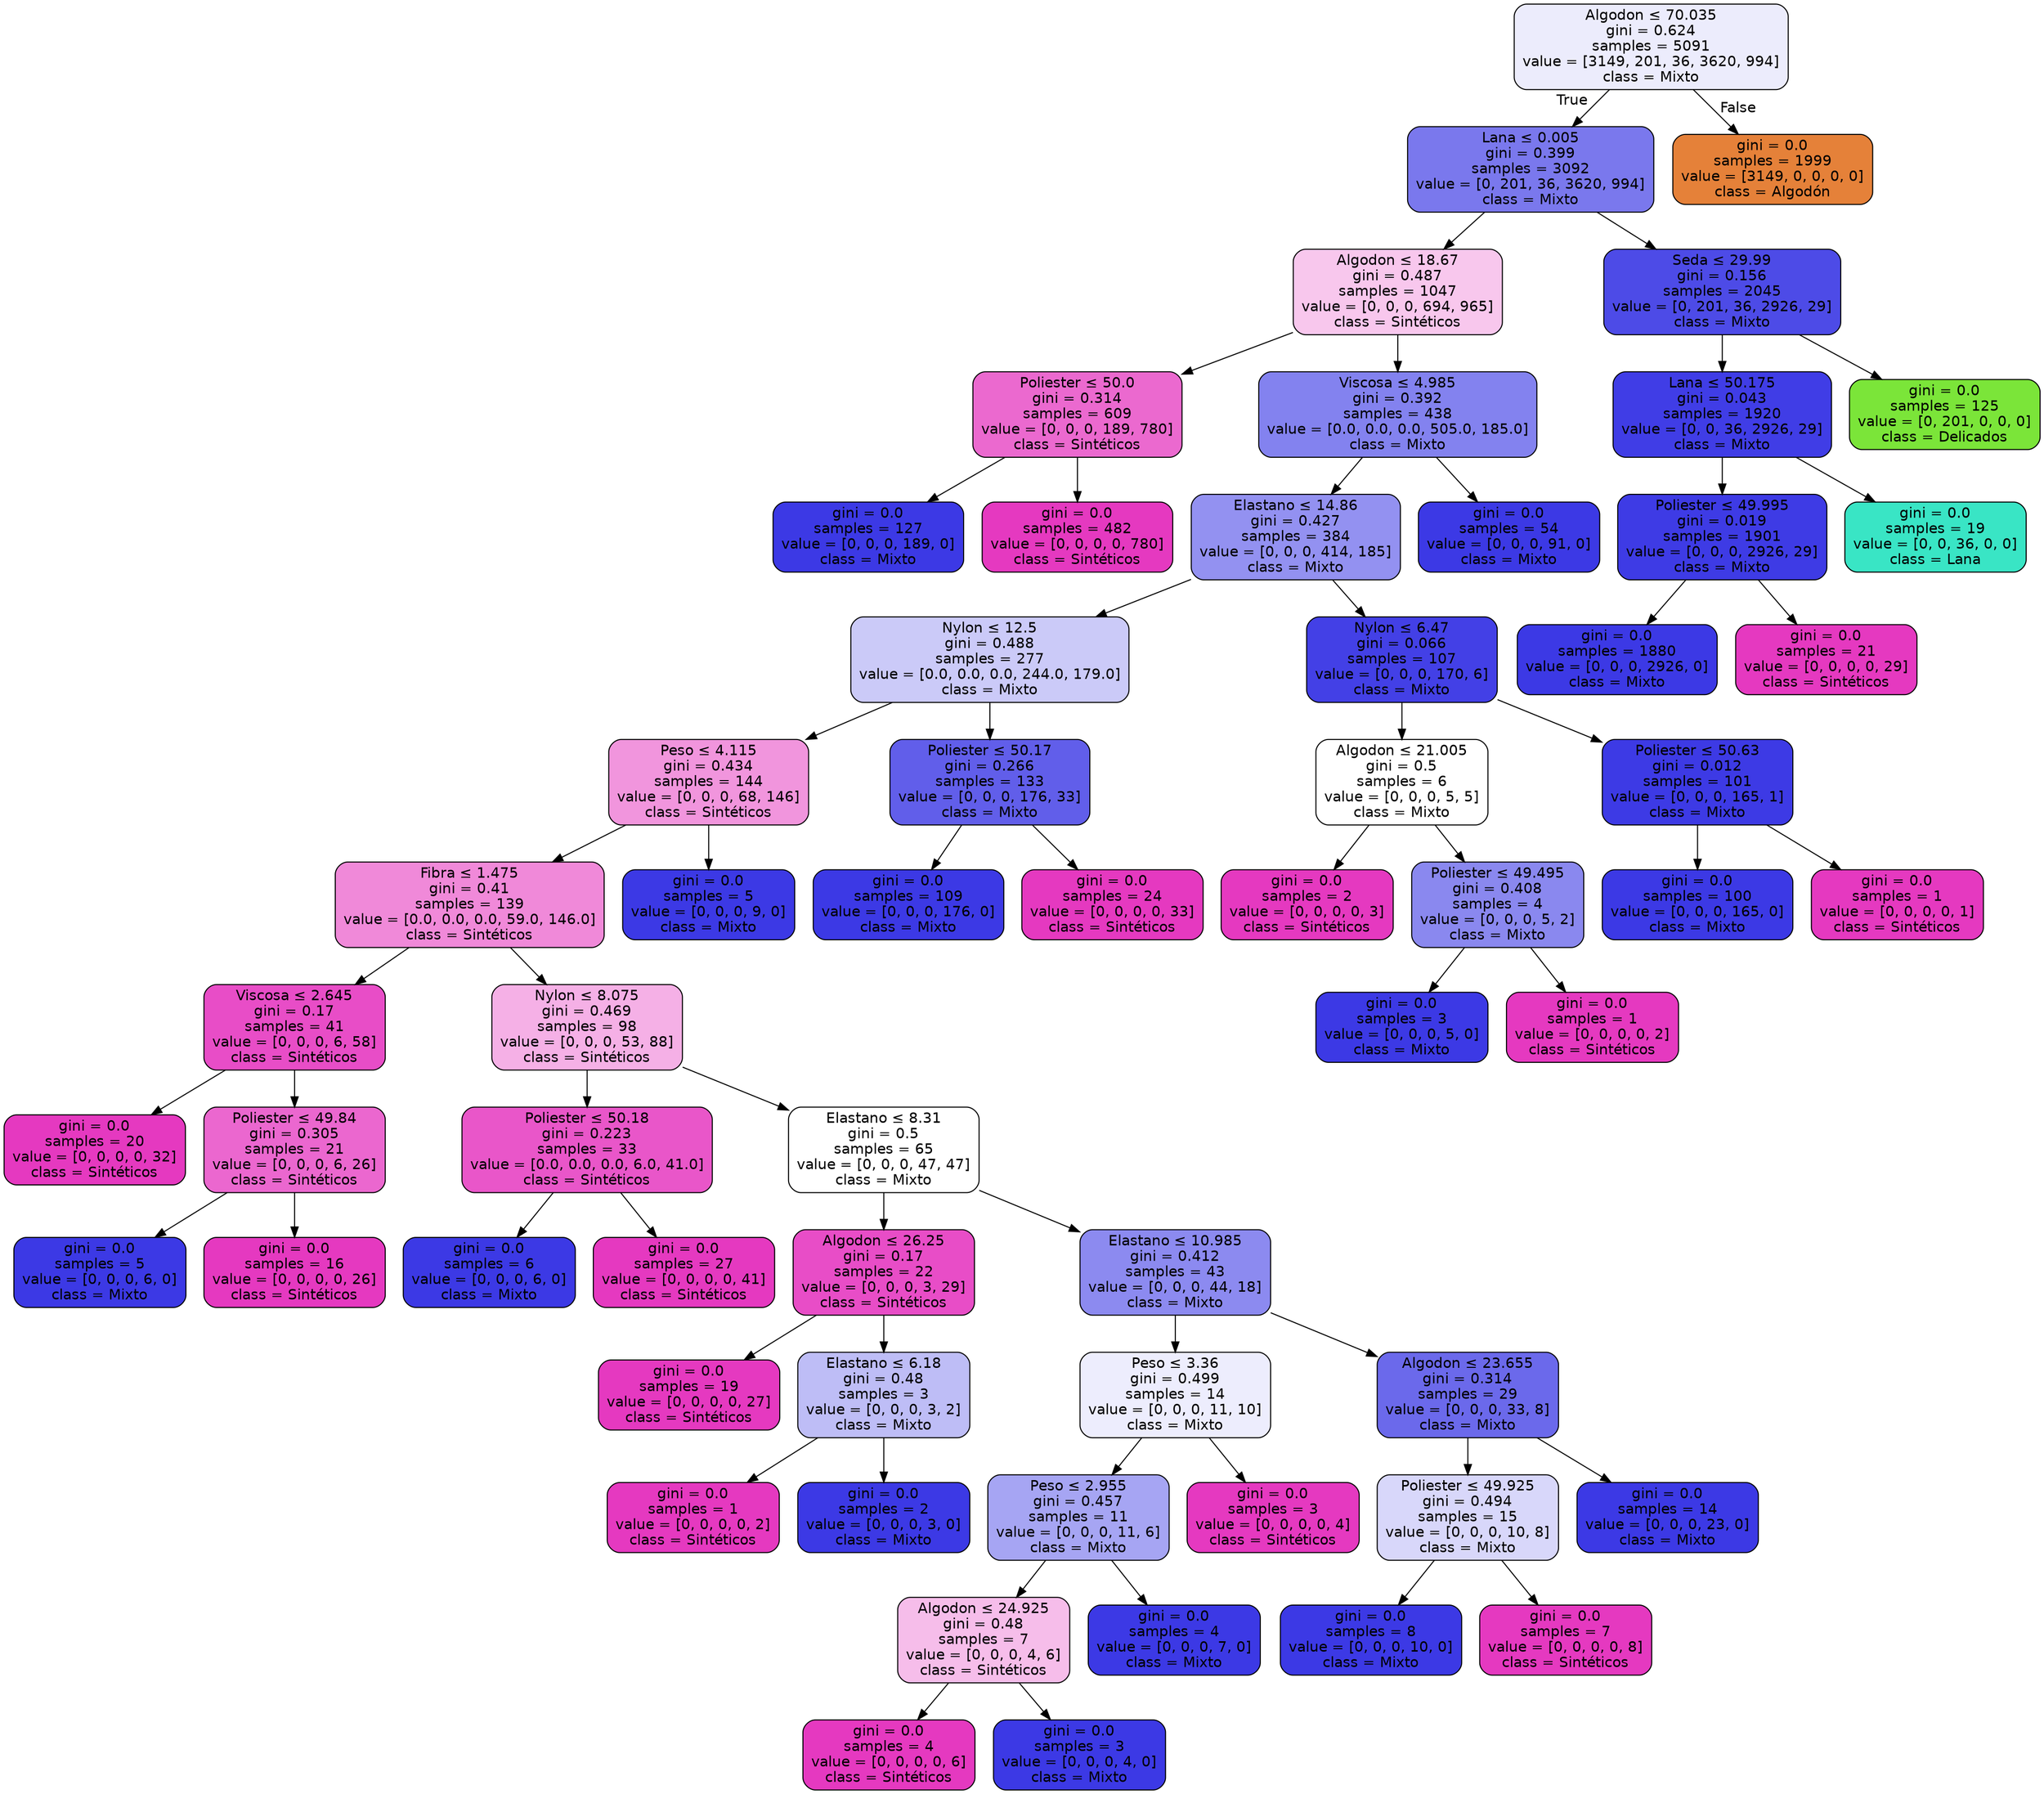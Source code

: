 digraph Tree {
node [shape=box, style="filled, rounded", color="black", fontname="helvetica"] ;
edge [fontname="helvetica"] ;
0 [label=<Algodon &le; 70.035<br/>gini = 0.624<br/>samples = 5091<br/>value = [3149, 201, 36, 3620, 994]<br/>class = Mixto>, fillcolor="#ececfc"] ;
1 [label=<Lana &le; 0.005<br/>gini = 0.399<br/>samples = 3092<br/>value = [0, 201, 36, 3620, 994]<br/>class = Mixto>, fillcolor="#7a78ed"] ;
0 -> 1 [labeldistance=2.5, labelangle=45, headlabel="True"] ;
2 [label=<Algodon &le; 18.67<br/>gini = 0.487<br/>samples = 1047<br/>value = [0, 0, 0, 694, 965]<br/>class = Sintéticos>, fillcolor="#f8c7ed"] ;
1 -> 2 ;
3 [label=<Poliester &le; 50.0<br/>gini = 0.314<br/>samples = 609<br/>value = [0, 0, 0, 189, 780]<br/>class = Sintéticos>, fillcolor="#eb69cf"] ;
2 -> 3 ;
4 [label=<gini = 0.0<br/>samples = 127<br/>value = [0, 0, 0, 189, 0]<br/>class = Mixto>, fillcolor="#3c39e5"] ;
3 -> 4 ;
5 [label=<gini = 0.0<br/>samples = 482<br/>value = [0, 0, 0, 0, 780]<br/>class = Sintéticos>, fillcolor="#e539c0"] ;
3 -> 5 ;
6 [label=<Viscosa &le; 4.985<br/>gini = 0.392<br/>samples = 438<br/>value = [0.0, 0.0, 0.0, 505.0, 185.0]<br/>class = Mixto>, fillcolor="#8382ef"] ;
2 -> 6 ;
7 [label=<Elastano &le; 14.86<br/>gini = 0.427<br/>samples = 384<br/>value = [0, 0, 0, 414, 185]<br/>class = Mixto>, fillcolor="#9391f1"] ;
6 -> 7 ;
8 [label=<Nylon &le; 12.5<br/>gini = 0.488<br/>samples = 277<br/>value = [0.0, 0.0, 0.0, 244.0, 179.0]<br/>class = Mixto>, fillcolor="#cbcaf8"] ;
7 -> 8 ;
9 [label=<Peso &le; 4.115<br/>gini = 0.434<br/>samples = 144<br/>value = [0, 0, 0, 68, 146]<br/>class = Sintéticos>, fillcolor="#f195dd"] ;
8 -> 9 ;
10 [label=<Fibra &le; 1.475<br/>gini = 0.41<br/>samples = 139<br/>value = [0.0, 0.0, 0.0, 59.0, 146.0]<br/>class = Sintéticos>, fillcolor="#f089d9"] ;
9 -> 10 ;
11 [label=<Viscosa &le; 2.645<br/>gini = 0.17<br/>samples = 41<br/>value = [0, 0, 0, 6, 58]<br/>class = Sintéticos>, fillcolor="#e84dc7"] ;
10 -> 11 ;
12 [label=<gini = 0.0<br/>samples = 20<br/>value = [0, 0, 0, 0, 32]<br/>class = Sintéticos>, fillcolor="#e539c0"] ;
11 -> 12 ;
13 [label=<Poliester &le; 49.84<br/>gini = 0.305<br/>samples = 21<br/>value = [0, 0, 0, 6, 26]<br/>class = Sintéticos>, fillcolor="#eb67cf"] ;
11 -> 13 ;
14 [label=<gini = 0.0<br/>samples = 5<br/>value = [0, 0, 0, 6, 0]<br/>class = Mixto>, fillcolor="#3c39e5"] ;
13 -> 14 ;
15 [label=<gini = 0.0<br/>samples = 16<br/>value = [0, 0, 0, 0, 26]<br/>class = Sintéticos>, fillcolor="#e539c0"] ;
13 -> 15 ;
16 [label=<Nylon &le; 8.075<br/>gini = 0.469<br/>samples = 98<br/>value = [0, 0, 0, 53, 88]<br/>class = Sintéticos>, fillcolor="#f5b0e6"] ;
10 -> 16 ;
17 [label=<Poliester &le; 50.18<br/>gini = 0.223<br/>samples = 33<br/>value = [0.0, 0.0, 0.0, 6.0, 41.0]<br/>class = Sintéticos>, fillcolor="#e956c9"] ;
16 -> 17 ;
18 [label=<gini = 0.0<br/>samples = 6<br/>value = [0, 0, 0, 6, 0]<br/>class = Mixto>, fillcolor="#3c39e5"] ;
17 -> 18 ;
19 [label=<gini = 0.0<br/>samples = 27<br/>value = [0, 0, 0, 0, 41]<br/>class = Sintéticos>, fillcolor="#e539c0"] ;
17 -> 19 ;
20 [label=<Elastano &le; 8.31<br/>gini = 0.5<br/>samples = 65<br/>value = [0, 0, 0, 47, 47]<br/>class = Mixto>, fillcolor="#ffffff"] ;
16 -> 20 ;
21 [label=<Algodon &le; 26.25<br/>gini = 0.17<br/>samples = 22<br/>value = [0, 0, 0, 3, 29]<br/>class = Sintéticos>, fillcolor="#e84dc7"] ;
20 -> 21 ;
22 [label=<gini = 0.0<br/>samples = 19<br/>value = [0, 0, 0, 0, 27]<br/>class = Sintéticos>, fillcolor="#e539c0"] ;
21 -> 22 ;
23 [label=<Elastano &le; 6.18<br/>gini = 0.48<br/>samples = 3<br/>value = [0, 0, 0, 3, 2]<br/>class = Mixto>, fillcolor="#bebdf6"] ;
21 -> 23 ;
24 [label=<gini = 0.0<br/>samples = 1<br/>value = [0, 0, 0, 0, 2]<br/>class = Sintéticos>, fillcolor="#e539c0"] ;
23 -> 24 ;
25 [label=<gini = 0.0<br/>samples = 2<br/>value = [0, 0, 0, 3, 0]<br/>class = Mixto>, fillcolor="#3c39e5"] ;
23 -> 25 ;
26 [label=<Elastano &le; 10.985<br/>gini = 0.412<br/>samples = 43<br/>value = [0, 0, 0, 44, 18]<br/>class = Mixto>, fillcolor="#8c8af0"] ;
20 -> 26 ;
27 [label=<Peso &le; 3.36<br/>gini = 0.499<br/>samples = 14<br/>value = [0, 0, 0, 11, 10]<br/>class = Mixto>, fillcolor="#ededfd"] ;
26 -> 27 ;
28 [label=<Peso &le; 2.955<br/>gini = 0.457<br/>samples = 11<br/>value = [0, 0, 0, 11, 6]<br/>class = Mixto>, fillcolor="#a6a5f3"] ;
27 -> 28 ;
29 [label=<Algodon &le; 24.925<br/>gini = 0.48<br/>samples = 7<br/>value = [0, 0, 0, 4, 6]<br/>class = Sintéticos>, fillcolor="#f6bdea"] ;
28 -> 29 ;
30 [label=<gini = 0.0<br/>samples = 4<br/>value = [0, 0, 0, 0, 6]<br/>class = Sintéticos>, fillcolor="#e539c0"] ;
29 -> 30 ;
31 [label=<gini = 0.0<br/>samples = 3<br/>value = [0, 0, 0, 4, 0]<br/>class = Mixto>, fillcolor="#3c39e5"] ;
29 -> 31 ;
32 [label=<gini = 0.0<br/>samples = 4<br/>value = [0, 0, 0, 7, 0]<br/>class = Mixto>, fillcolor="#3c39e5"] ;
28 -> 32 ;
33 [label=<gini = 0.0<br/>samples = 3<br/>value = [0, 0, 0, 0, 4]<br/>class = Sintéticos>, fillcolor="#e539c0"] ;
27 -> 33 ;
34 [label=<Algodon &le; 23.655<br/>gini = 0.314<br/>samples = 29<br/>value = [0, 0, 0, 33, 8]<br/>class = Mixto>, fillcolor="#6b69eb"] ;
26 -> 34 ;
35 [label=<Poliester &le; 49.925<br/>gini = 0.494<br/>samples = 15<br/>value = [0, 0, 0, 10, 8]<br/>class = Mixto>, fillcolor="#d8d7fa"] ;
34 -> 35 ;
36 [label=<gini = 0.0<br/>samples = 8<br/>value = [0, 0, 0, 10, 0]<br/>class = Mixto>, fillcolor="#3c39e5"] ;
35 -> 36 ;
37 [label=<gini = 0.0<br/>samples = 7<br/>value = [0, 0, 0, 0, 8]<br/>class = Sintéticos>, fillcolor="#e539c0"] ;
35 -> 37 ;
38 [label=<gini = 0.0<br/>samples = 14<br/>value = [0, 0, 0, 23, 0]<br/>class = Mixto>, fillcolor="#3c39e5"] ;
34 -> 38 ;
39 [label=<gini = 0.0<br/>samples = 5<br/>value = [0, 0, 0, 9, 0]<br/>class = Mixto>, fillcolor="#3c39e5"] ;
9 -> 39 ;
40 [label=<Poliester &le; 50.17<br/>gini = 0.266<br/>samples = 133<br/>value = [0, 0, 0, 176, 33]<br/>class = Mixto>, fillcolor="#615eea"] ;
8 -> 40 ;
41 [label=<gini = 0.0<br/>samples = 109<br/>value = [0, 0, 0, 176, 0]<br/>class = Mixto>, fillcolor="#3c39e5"] ;
40 -> 41 ;
42 [label=<gini = 0.0<br/>samples = 24<br/>value = [0, 0, 0, 0, 33]<br/>class = Sintéticos>, fillcolor="#e539c0"] ;
40 -> 42 ;
43 [label=<Nylon &le; 6.47<br/>gini = 0.066<br/>samples = 107<br/>value = [0, 0, 0, 170, 6]<br/>class = Mixto>, fillcolor="#4340e6"] ;
7 -> 43 ;
44 [label=<Algodon &le; 21.005<br/>gini = 0.5<br/>samples = 6<br/>value = [0, 0, 0, 5, 5]<br/>class = Mixto>, fillcolor="#ffffff"] ;
43 -> 44 ;
45 [label=<gini = 0.0<br/>samples = 2<br/>value = [0, 0, 0, 0, 3]<br/>class = Sintéticos>, fillcolor="#e539c0"] ;
44 -> 45 ;
46 [label=<Poliester &le; 49.495<br/>gini = 0.408<br/>samples = 4<br/>value = [0, 0, 0, 5, 2]<br/>class = Mixto>, fillcolor="#8a88ef"] ;
44 -> 46 ;
47 [label=<gini = 0.0<br/>samples = 3<br/>value = [0, 0, 0, 5, 0]<br/>class = Mixto>, fillcolor="#3c39e5"] ;
46 -> 47 ;
48 [label=<gini = 0.0<br/>samples = 1<br/>value = [0, 0, 0, 0, 2]<br/>class = Sintéticos>, fillcolor="#e539c0"] ;
46 -> 48 ;
49 [label=<Poliester &le; 50.63<br/>gini = 0.012<br/>samples = 101<br/>value = [0, 0, 0, 165, 1]<br/>class = Mixto>, fillcolor="#3d3ae5"] ;
43 -> 49 ;
50 [label=<gini = 0.0<br/>samples = 100<br/>value = [0, 0, 0, 165, 0]<br/>class = Mixto>, fillcolor="#3c39e5"] ;
49 -> 50 ;
51 [label=<gini = 0.0<br/>samples = 1<br/>value = [0, 0, 0, 0, 1]<br/>class = Sintéticos>, fillcolor="#e539c0"] ;
49 -> 51 ;
52 [label=<gini = 0.0<br/>samples = 54<br/>value = [0, 0, 0, 91, 0]<br/>class = Mixto>, fillcolor="#3c39e5"] ;
6 -> 52 ;
53 [label=<Seda &le; 29.99<br/>gini = 0.156<br/>samples = 2045<br/>value = [0, 201, 36, 2926, 29]<br/>class = Mixto>, fillcolor="#4d4be7"] ;
1 -> 53 ;
54 [label=<Lana &le; 50.175<br/>gini = 0.043<br/>samples = 1920<br/>value = [0, 0, 36, 2926, 29]<br/>class = Mixto>, fillcolor="#403de6"] ;
53 -> 54 ;
55 [label=<Poliester &le; 49.995<br/>gini = 0.019<br/>samples = 1901<br/>value = [0, 0, 0, 2926, 29]<br/>class = Mixto>, fillcolor="#3e3be5"] ;
54 -> 55 ;
56 [label=<gini = 0.0<br/>samples = 1880<br/>value = [0, 0, 0, 2926, 0]<br/>class = Mixto>, fillcolor="#3c39e5"] ;
55 -> 56 ;
57 [label=<gini = 0.0<br/>samples = 21<br/>value = [0, 0, 0, 0, 29]<br/>class = Sintéticos>, fillcolor="#e539c0"] ;
55 -> 57 ;
58 [label=<gini = 0.0<br/>samples = 19<br/>value = [0, 0, 36, 0, 0]<br/>class = Lana>, fillcolor="#39e5c5"] ;
54 -> 58 ;
59 [label=<gini = 0.0<br/>samples = 125<br/>value = [0, 201, 0, 0, 0]<br/>class = Delicados>, fillcolor="#7be539"] ;
53 -> 59 ;
60 [label=<gini = 0.0<br/>samples = 1999<br/>value = [3149, 0, 0, 0, 0]<br/>class = Algodón>, fillcolor="#e58139"] ;
0 -> 60 [labeldistance=2.5, labelangle=-45, headlabel="False"] ;
}